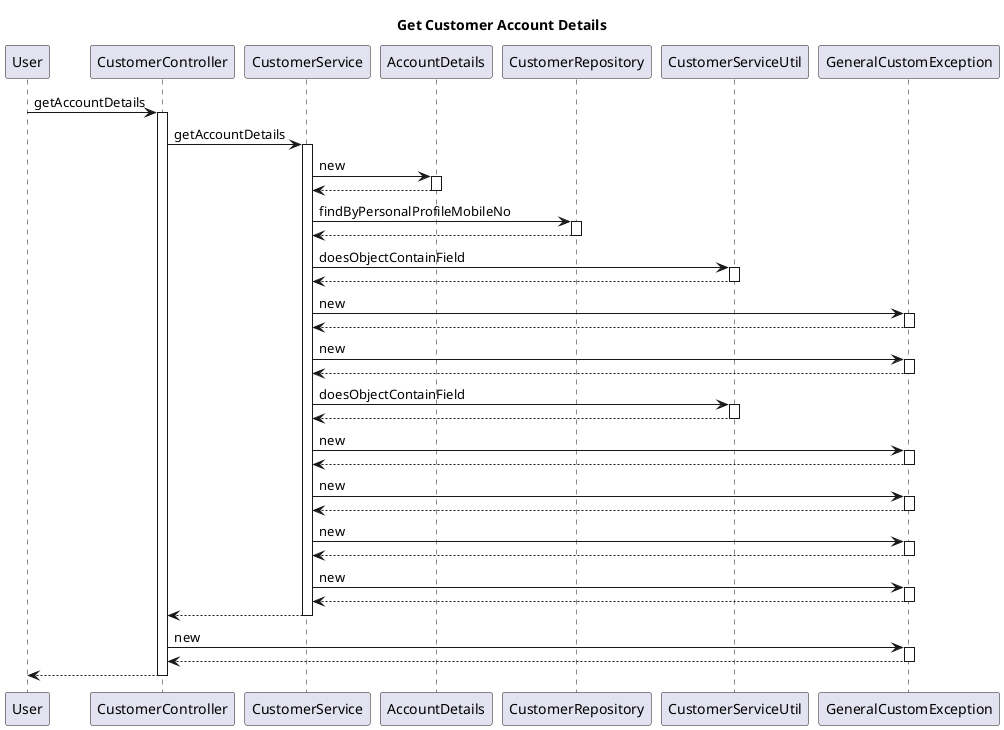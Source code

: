 @startuml
title Get Customer Account Details
participant User
User -> CustomerController : getAccountDetails
activate CustomerController
CustomerController -> CustomerService : getAccountDetails
activate CustomerService
CustomerService -> AccountDetails : new
activate AccountDetails
AccountDetails --> CustomerService
deactivate AccountDetails
CustomerService -> CustomerRepository : findByPersonalProfileMobileNo
activate CustomerRepository
CustomerRepository --> CustomerService
deactivate CustomerRepository
CustomerService -> CustomerServiceUtil : doesObjectContainField
activate CustomerServiceUtil
CustomerServiceUtil --> CustomerService
deactivate CustomerServiceUtil
CustomerService -> GeneralCustomException : new
activate GeneralCustomException
GeneralCustomException --> CustomerService
deactivate GeneralCustomException
CustomerService -> GeneralCustomException : new
activate GeneralCustomException
GeneralCustomException --> CustomerService
deactivate GeneralCustomException
CustomerService -> CustomerServiceUtil : doesObjectContainField
activate CustomerServiceUtil
CustomerServiceUtil --> CustomerService
deactivate CustomerServiceUtil
CustomerService -> GeneralCustomException : new
activate GeneralCustomException
GeneralCustomException --> CustomerService
deactivate GeneralCustomException
CustomerService -> GeneralCustomException : new
activate GeneralCustomException
GeneralCustomException --> CustomerService
deactivate GeneralCustomException
CustomerService -> GeneralCustomException : new
activate GeneralCustomException
GeneralCustomException --> CustomerService
deactivate GeneralCustomException
CustomerService -> GeneralCustomException : new
activate GeneralCustomException
GeneralCustomException --> CustomerService
deactivate GeneralCustomException
CustomerService --> CustomerController
deactivate CustomerService
CustomerController -> GeneralCustomException : new
activate GeneralCustomException
GeneralCustomException --> CustomerController
deactivate GeneralCustomException
return
@enduml
